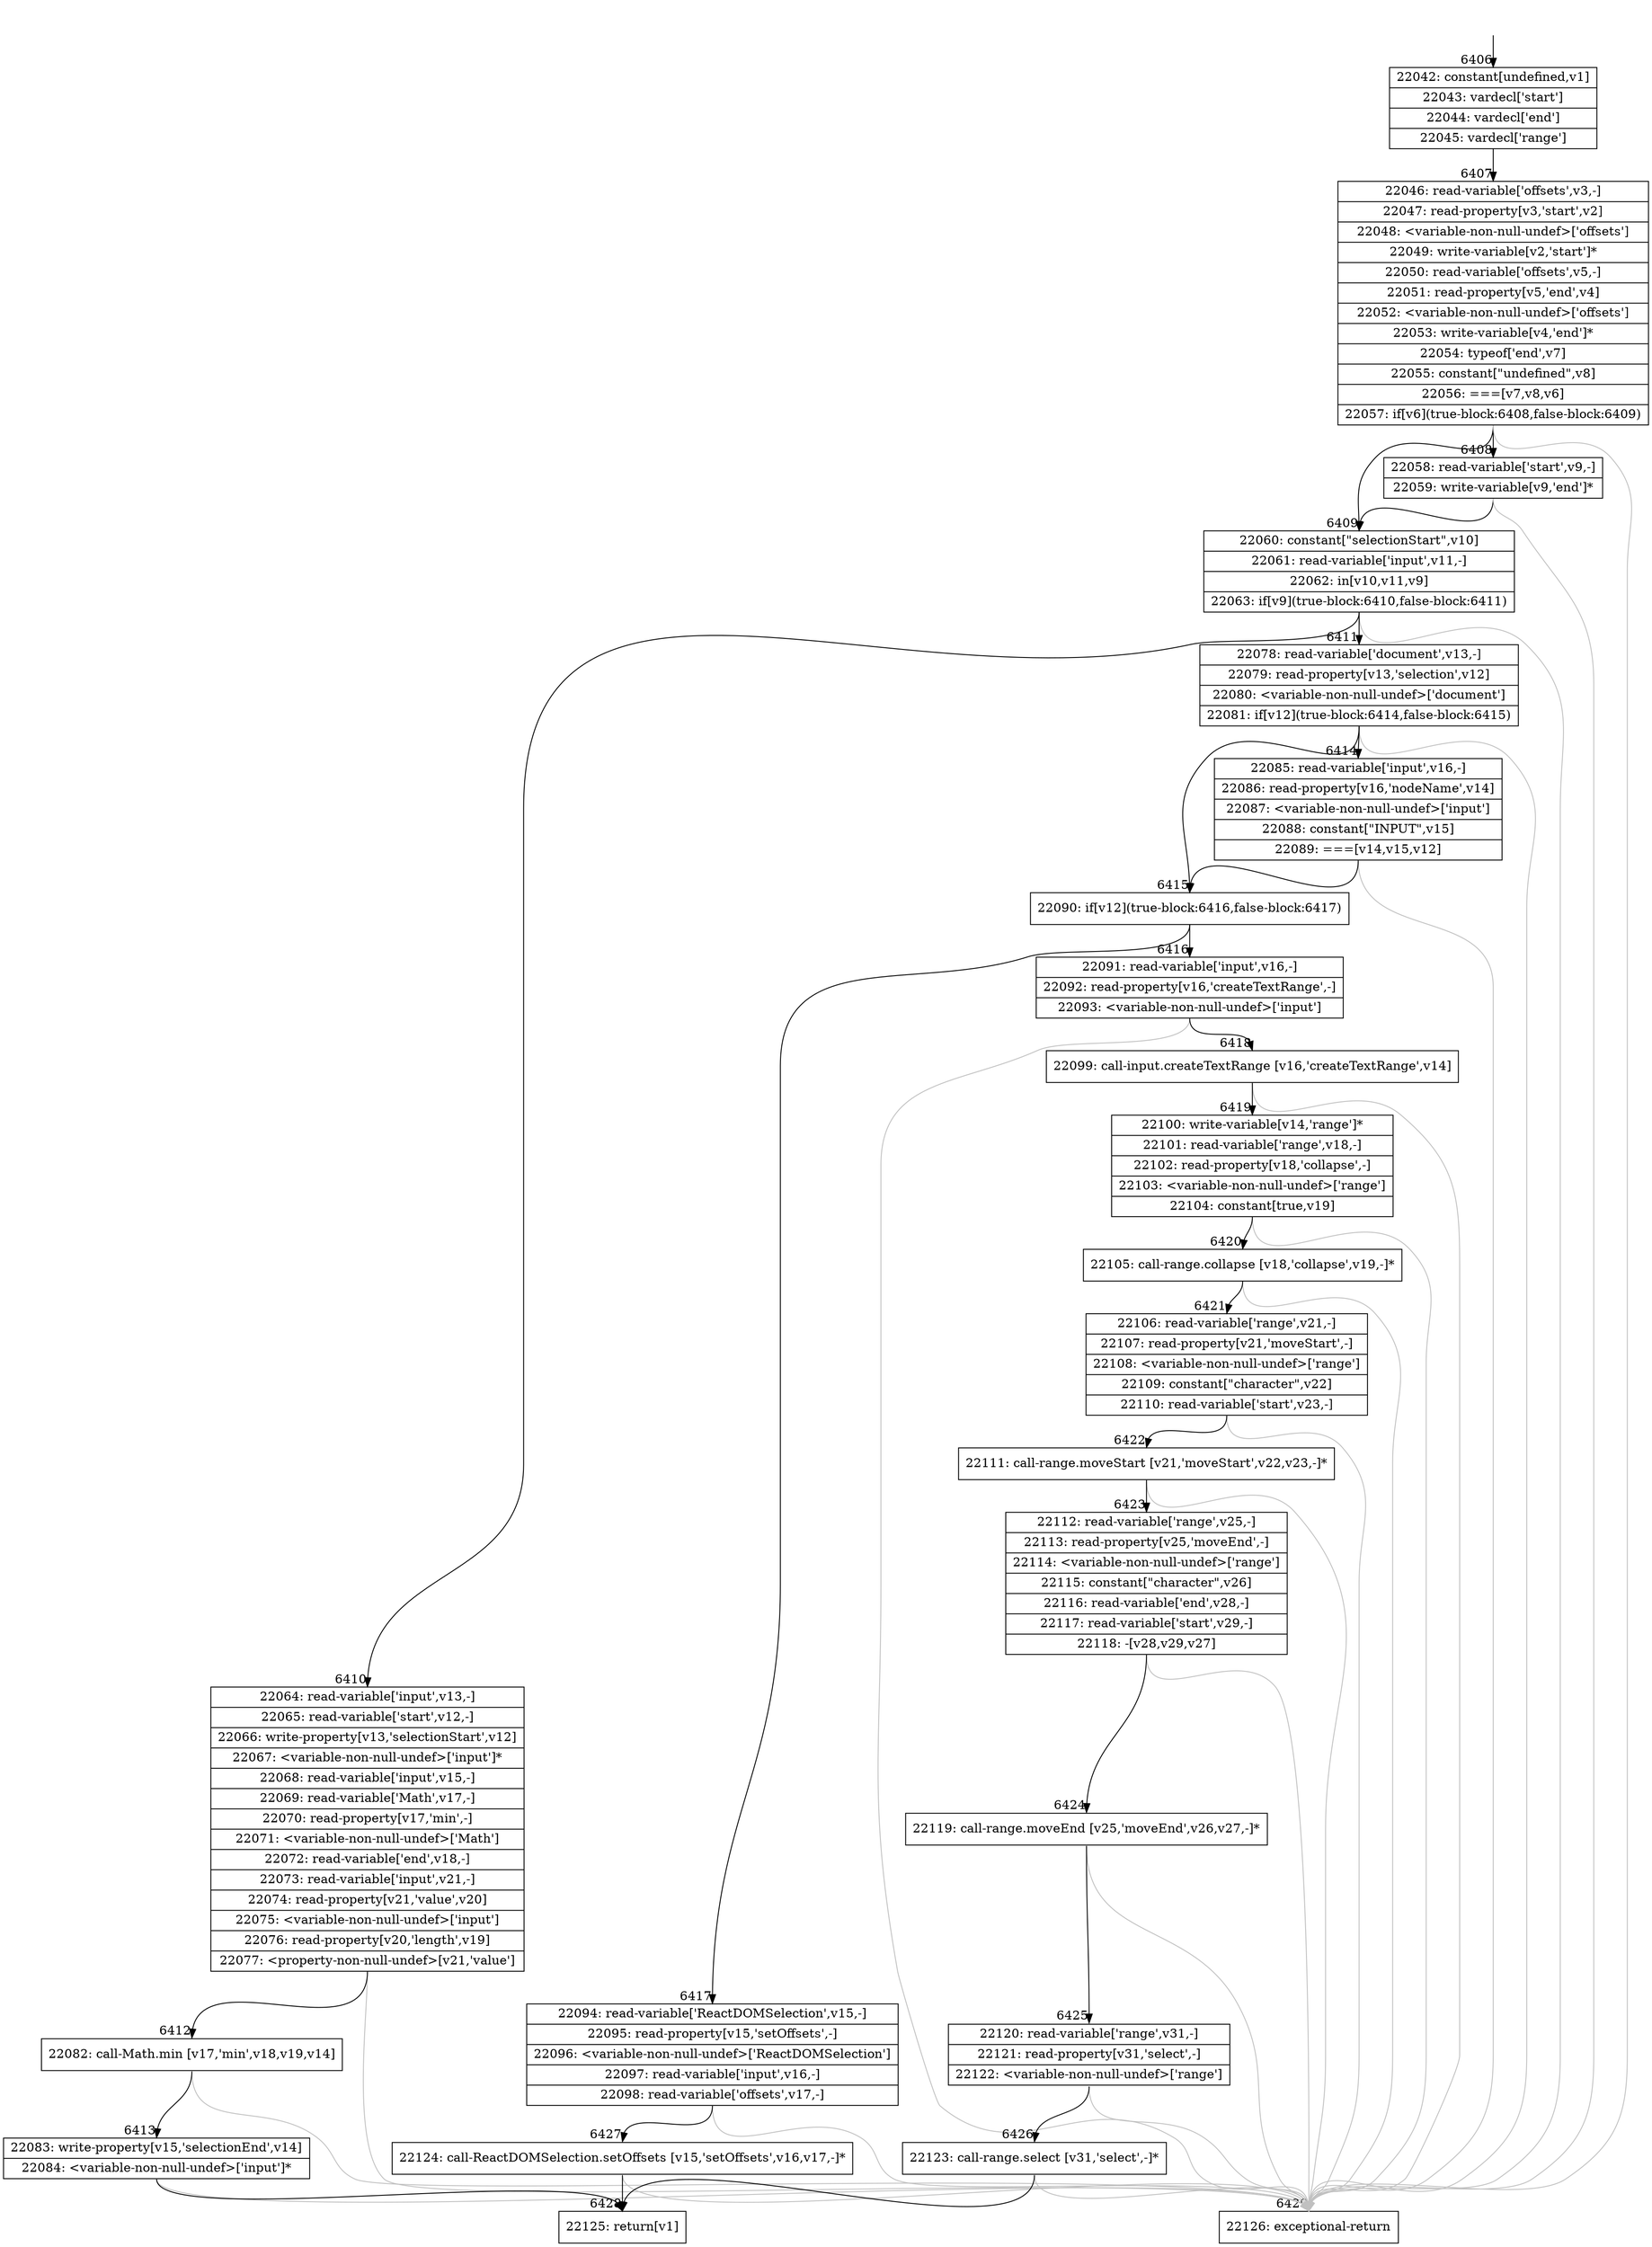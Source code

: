 digraph {
rankdir="TD"
BB_entry441[shape=none,label=""];
BB_entry441 -> BB6406 [tailport=s, headport=n, headlabel="    6406"]
BB6406 [shape=record label="{22042: constant[undefined,v1]|22043: vardecl['start']|22044: vardecl['end']|22045: vardecl['range']}" ] 
BB6406 -> BB6407 [tailport=s, headport=n, headlabel="      6407"]
BB6407 [shape=record label="{22046: read-variable['offsets',v3,-]|22047: read-property[v3,'start',v2]|22048: \<variable-non-null-undef\>['offsets']|22049: write-variable[v2,'start']*|22050: read-variable['offsets',v5,-]|22051: read-property[v5,'end',v4]|22052: \<variable-non-null-undef\>['offsets']|22053: write-variable[v4,'end']*|22054: typeof['end',v7]|22055: constant[\"undefined\",v8]|22056: ===[v7,v8,v6]|22057: if[v6](true-block:6408,false-block:6409)}" ] 
BB6407 -> BB6408 [tailport=s, headport=n, headlabel="      6408"]
BB6407 -> BB6409 [tailport=s, headport=n, headlabel="      6409"]
BB6407 -> BB6429 [tailport=s, headport=n, color=gray, headlabel="      6429"]
BB6408 [shape=record label="{22058: read-variable['start',v9,-]|22059: write-variable[v9,'end']*}" ] 
BB6408 -> BB6409 [tailport=s, headport=n]
BB6408 -> BB6429 [tailport=s, headport=n, color=gray]
BB6409 [shape=record label="{22060: constant[\"selectionStart\",v10]|22061: read-variable['input',v11,-]|22062: in[v10,v11,v9]|22063: if[v9](true-block:6410,false-block:6411)}" ] 
BB6409 -> BB6410 [tailport=s, headport=n, headlabel="      6410"]
BB6409 -> BB6411 [tailport=s, headport=n, headlabel="      6411"]
BB6409 -> BB6429 [tailport=s, headport=n, color=gray]
BB6410 [shape=record label="{22064: read-variable['input',v13,-]|22065: read-variable['start',v12,-]|22066: write-property[v13,'selectionStart',v12]|22067: \<variable-non-null-undef\>['input']*|22068: read-variable['input',v15,-]|22069: read-variable['Math',v17,-]|22070: read-property[v17,'min',-]|22071: \<variable-non-null-undef\>['Math']|22072: read-variable['end',v18,-]|22073: read-variable['input',v21,-]|22074: read-property[v21,'value',v20]|22075: \<variable-non-null-undef\>['input']|22076: read-property[v20,'length',v19]|22077: \<property-non-null-undef\>[v21,'value']}" ] 
BB6410 -> BB6412 [tailport=s, headport=n, headlabel="      6412"]
BB6410 -> BB6429 [tailport=s, headport=n, color=gray]
BB6411 [shape=record label="{22078: read-variable['document',v13,-]|22079: read-property[v13,'selection',v12]|22080: \<variable-non-null-undef\>['document']|22081: if[v12](true-block:6414,false-block:6415)}" ] 
BB6411 -> BB6415 [tailport=s, headport=n, headlabel="      6415"]
BB6411 -> BB6414 [tailport=s, headport=n, headlabel="      6414"]
BB6411 -> BB6429 [tailport=s, headport=n, color=gray]
BB6412 [shape=record label="{22082: call-Math.min [v17,'min',v18,v19,v14]}" ] 
BB6412 -> BB6413 [tailport=s, headport=n, headlabel="      6413"]
BB6412 -> BB6429 [tailport=s, headport=n, color=gray]
BB6413 [shape=record label="{22083: write-property[v15,'selectionEnd',v14]|22084: \<variable-non-null-undef\>['input']*}" ] 
BB6413 -> BB6428 [tailport=s, headport=n, headlabel="      6428"]
BB6413 -> BB6429 [tailport=s, headport=n, color=gray]
BB6414 [shape=record label="{22085: read-variable['input',v16,-]|22086: read-property[v16,'nodeName',v14]|22087: \<variable-non-null-undef\>['input']|22088: constant[\"INPUT\",v15]|22089: ===[v14,v15,v12]}" ] 
BB6414 -> BB6415 [tailport=s, headport=n]
BB6414 -> BB6429 [tailport=s, headport=n, color=gray]
BB6415 [shape=record label="{22090: if[v12](true-block:6416,false-block:6417)}" ] 
BB6415 -> BB6416 [tailport=s, headport=n, headlabel="      6416"]
BB6415 -> BB6417 [tailport=s, headport=n, headlabel="      6417"]
BB6416 [shape=record label="{22091: read-variable['input',v16,-]|22092: read-property[v16,'createTextRange',-]|22093: \<variable-non-null-undef\>['input']}" ] 
BB6416 -> BB6418 [tailport=s, headport=n, headlabel="      6418"]
BB6416 -> BB6429 [tailport=s, headport=n, color=gray]
BB6417 [shape=record label="{22094: read-variable['ReactDOMSelection',v15,-]|22095: read-property[v15,'setOffsets',-]|22096: \<variable-non-null-undef\>['ReactDOMSelection']|22097: read-variable['input',v16,-]|22098: read-variable['offsets',v17,-]}" ] 
BB6417 -> BB6427 [tailport=s, headport=n, headlabel="      6427"]
BB6417 -> BB6429 [tailport=s, headport=n, color=gray]
BB6418 [shape=record label="{22099: call-input.createTextRange [v16,'createTextRange',v14]}" ] 
BB6418 -> BB6419 [tailport=s, headport=n, headlabel="      6419"]
BB6418 -> BB6429 [tailport=s, headport=n, color=gray]
BB6419 [shape=record label="{22100: write-variable[v14,'range']*|22101: read-variable['range',v18,-]|22102: read-property[v18,'collapse',-]|22103: \<variable-non-null-undef\>['range']|22104: constant[true,v19]}" ] 
BB6419 -> BB6420 [tailport=s, headport=n, headlabel="      6420"]
BB6419 -> BB6429 [tailport=s, headport=n, color=gray]
BB6420 [shape=record label="{22105: call-range.collapse [v18,'collapse',v19,-]*}" ] 
BB6420 -> BB6421 [tailport=s, headport=n, headlabel="      6421"]
BB6420 -> BB6429 [tailport=s, headport=n, color=gray]
BB6421 [shape=record label="{22106: read-variable['range',v21,-]|22107: read-property[v21,'moveStart',-]|22108: \<variable-non-null-undef\>['range']|22109: constant[\"character\",v22]|22110: read-variable['start',v23,-]}" ] 
BB6421 -> BB6422 [tailport=s, headport=n, headlabel="      6422"]
BB6421 -> BB6429 [tailport=s, headport=n, color=gray]
BB6422 [shape=record label="{22111: call-range.moveStart [v21,'moveStart',v22,v23,-]*}" ] 
BB6422 -> BB6423 [tailport=s, headport=n, headlabel="      6423"]
BB6422 -> BB6429 [tailport=s, headport=n, color=gray]
BB6423 [shape=record label="{22112: read-variable['range',v25,-]|22113: read-property[v25,'moveEnd',-]|22114: \<variable-non-null-undef\>['range']|22115: constant[\"character\",v26]|22116: read-variable['end',v28,-]|22117: read-variable['start',v29,-]|22118: -[v28,v29,v27]}" ] 
BB6423 -> BB6424 [tailport=s, headport=n, headlabel="      6424"]
BB6423 -> BB6429 [tailport=s, headport=n, color=gray]
BB6424 [shape=record label="{22119: call-range.moveEnd [v25,'moveEnd',v26,v27,-]*}" ] 
BB6424 -> BB6425 [tailport=s, headport=n, headlabel="      6425"]
BB6424 -> BB6429 [tailport=s, headport=n, color=gray]
BB6425 [shape=record label="{22120: read-variable['range',v31,-]|22121: read-property[v31,'select',-]|22122: \<variable-non-null-undef\>['range']}" ] 
BB6425 -> BB6426 [tailport=s, headport=n, headlabel="      6426"]
BB6425 -> BB6429 [tailport=s, headport=n, color=gray]
BB6426 [shape=record label="{22123: call-range.select [v31,'select',-]*}" ] 
BB6426 -> BB6428 [tailport=s, headport=n]
BB6426 -> BB6429 [tailport=s, headport=n, color=gray]
BB6427 [shape=record label="{22124: call-ReactDOMSelection.setOffsets [v15,'setOffsets',v16,v17,-]*}" ] 
BB6427 -> BB6428 [tailport=s, headport=n]
BB6427 -> BB6429 [tailport=s, headport=n, color=gray]
BB6428 [shape=record label="{22125: return[v1]}" ] 
BB6429 [shape=record label="{22126: exceptional-return}" ] 
//#$~ 11279
}

